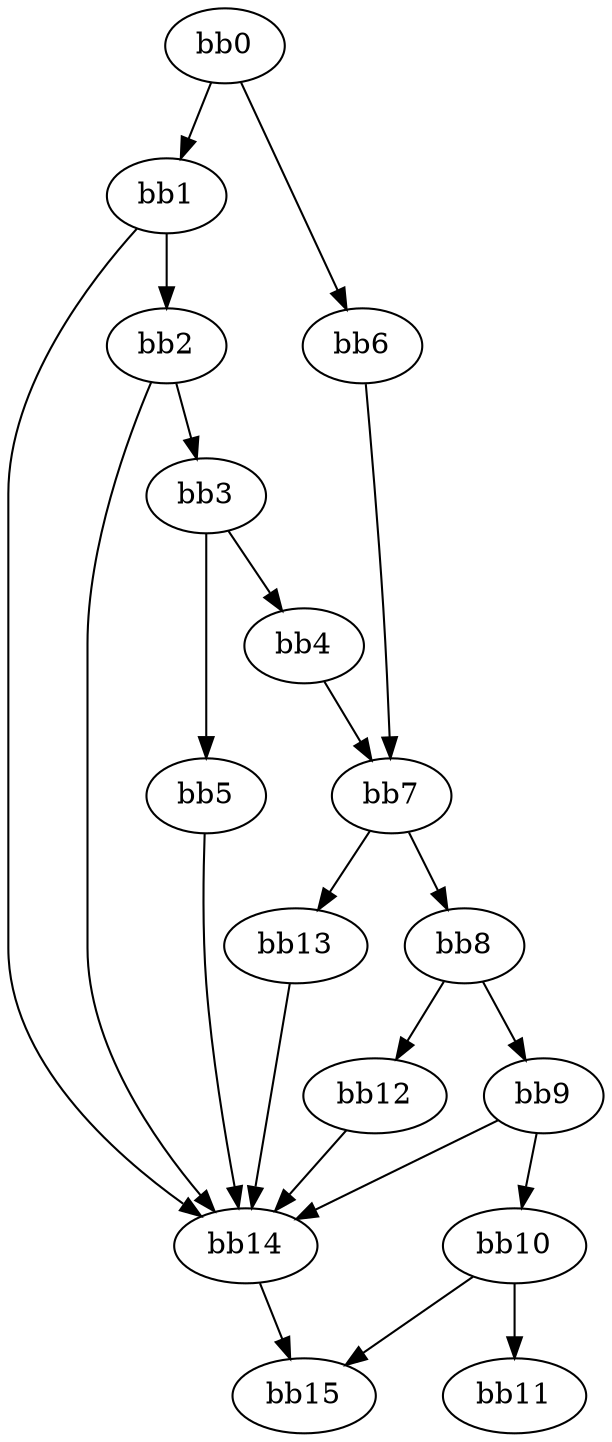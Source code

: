 digraph {
    0 [ label = "bb0\l" ]
    1 [ label = "bb1\l" ]
    2 [ label = "bb2\l" ]
    3 [ label = "bb3\l" ]
    4 [ label = "bb4\l" ]
    5 [ label = "bb5\l" ]
    6 [ label = "bb6\l" ]
    7 [ label = "bb7\l" ]
    8 [ label = "bb8\l" ]
    9 [ label = "bb9\l" ]
    10 [ label = "bb10\l" ]
    11 [ label = "bb11\l" ]
    12 [ label = "bb12\l" ]
    13 [ label = "bb13\l" ]
    14 [ label = "bb14\l" ]
    15 [ label = "bb15\l" ]
    0 -> 1 [ ]
    0 -> 6 [ ]
    1 -> 2 [ ]
    1 -> 14 [ ]
    2 -> 3 [ ]
    2 -> 14 [ ]
    3 -> 4 [ ]
    3 -> 5 [ ]
    4 -> 7 [ ]
    5 -> 14 [ ]
    6 -> 7 [ ]
    7 -> 8 [ ]
    7 -> 13 [ ]
    8 -> 9 [ ]
    8 -> 12 [ ]
    9 -> 10 [ ]
    9 -> 14 [ ]
    10 -> 11 [ ]
    10 -> 15 [ ]
    12 -> 14 [ ]
    13 -> 14 [ ]
    14 -> 15 [ ]
}

